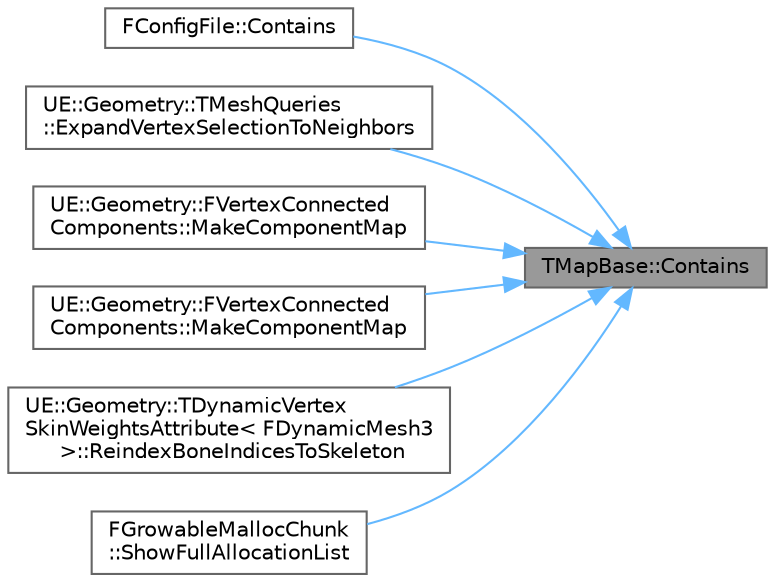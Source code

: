 digraph "TMapBase::Contains"
{
 // INTERACTIVE_SVG=YES
 // LATEX_PDF_SIZE
  bgcolor="transparent";
  edge [fontname=Helvetica,fontsize=10,labelfontname=Helvetica,labelfontsize=10];
  node [fontname=Helvetica,fontsize=10,shape=box,height=0.2,width=0.4];
  rankdir="RL";
  Node1 [id="Node000001",label="TMapBase::Contains",height=0.2,width=0.4,color="gray40", fillcolor="grey60", style="filled", fontcolor="black",tooltip="Check if map contains the specified key."];
  Node1 -> Node2 [id="edge1_Node000001_Node000002",dir="back",color="steelblue1",style="solid",tooltip=" "];
  Node2 [id="Node000002",label="FConfigFile::Contains",height=0.2,width=0.4,color="grey40", fillcolor="white", style="filled",URL="$da/d8b/classFConfigFile.html#a30c439c4344f03b8329ddb6c32dc0dd8",tooltip=" "];
  Node1 -> Node3 [id="edge2_Node000001_Node000003",dir="back",color="steelblue1",style="solid",tooltip=" "];
  Node3 [id="Node000003",label="UE::Geometry::TMeshQueries\l::ExpandVertexSelectionToNeighbors",height=0.2,width=0.4,color="grey40", fillcolor="white", style="filled",URL="$dd/d39/classUE_1_1Geometry_1_1TMeshQueries.html#aaa057d321de86c6c3f584f7edfae3b14",tooltip="Expand selection of vertices with one-ring neighbors."];
  Node1 -> Node4 [id="edge3_Node000001_Node000004",dir="back",color="steelblue1",style="solid",tooltip=" "];
  Node4 [id="Node000004",label="UE::Geometry::FVertexConnected\lComponents::MakeComponentMap",height=0.2,width=0.4,color="grey40", fillcolor="white", style="filled",URL="$d1/d18/classUE_1_1Geometry_1_1FVertexConnectedComponents.html#af162722c4f1e5915968bf2d5b1ed6431",tooltip=" "];
  Node1 -> Node5 [id="edge4_Node000001_Node000005",dir="back",color="steelblue1",style="solid",tooltip=" "];
  Node5 [id="Node000005",label="UE::Geometry::FVertexConnected\lComponents::MakeComponentMap",height=0.2,width=0.4,color="grey40", fillcolor="white", style="filled",URL="$d1/d18/classUE_1_1Geometry_1_1FVertexConnectedComponents.html#ac6e52037151ee22781aaa2024f2c070e",tooltip=" "];
  Node1 -> Node6 [id="edge5_Node000001_Node000006",dir="back",color="steelblue1",style="solid",tooltip=" "];
  Node6 [id="Node000006",label="UE::Geometry::TDynamicVertex\lSkinWeightsAttribute\< FDynamicMesh3\l \>::ReindexBoneIndicesToSkeleton",height=0.2,width=0.4,color="grey40", fillcolor="white", style="filled",URL="$d6/d3e/classUE_1_1Geometry_1_1TDynamicVertexSkinWeightsAttribute.html#a368f608125e666190ddf5cddfc55c534",tooltip=" "];
  Node1 -> Node7 [id="edge6_Node000001_Node000007",dir="back",color="steelblue1",style="solid",tooltip=" "];
  Node7 [id="Node000007",label="FGrowableMallocChunk\l::ShowFullAllocationList",height=0.2,width=0.4,color="grey40", fillcolor="white", style="filled",URL="$d1/d68/classFGrowableMallocChunk.html#aa47fab788c4bfc9990b569b789065283",tooltip=" "];
}
